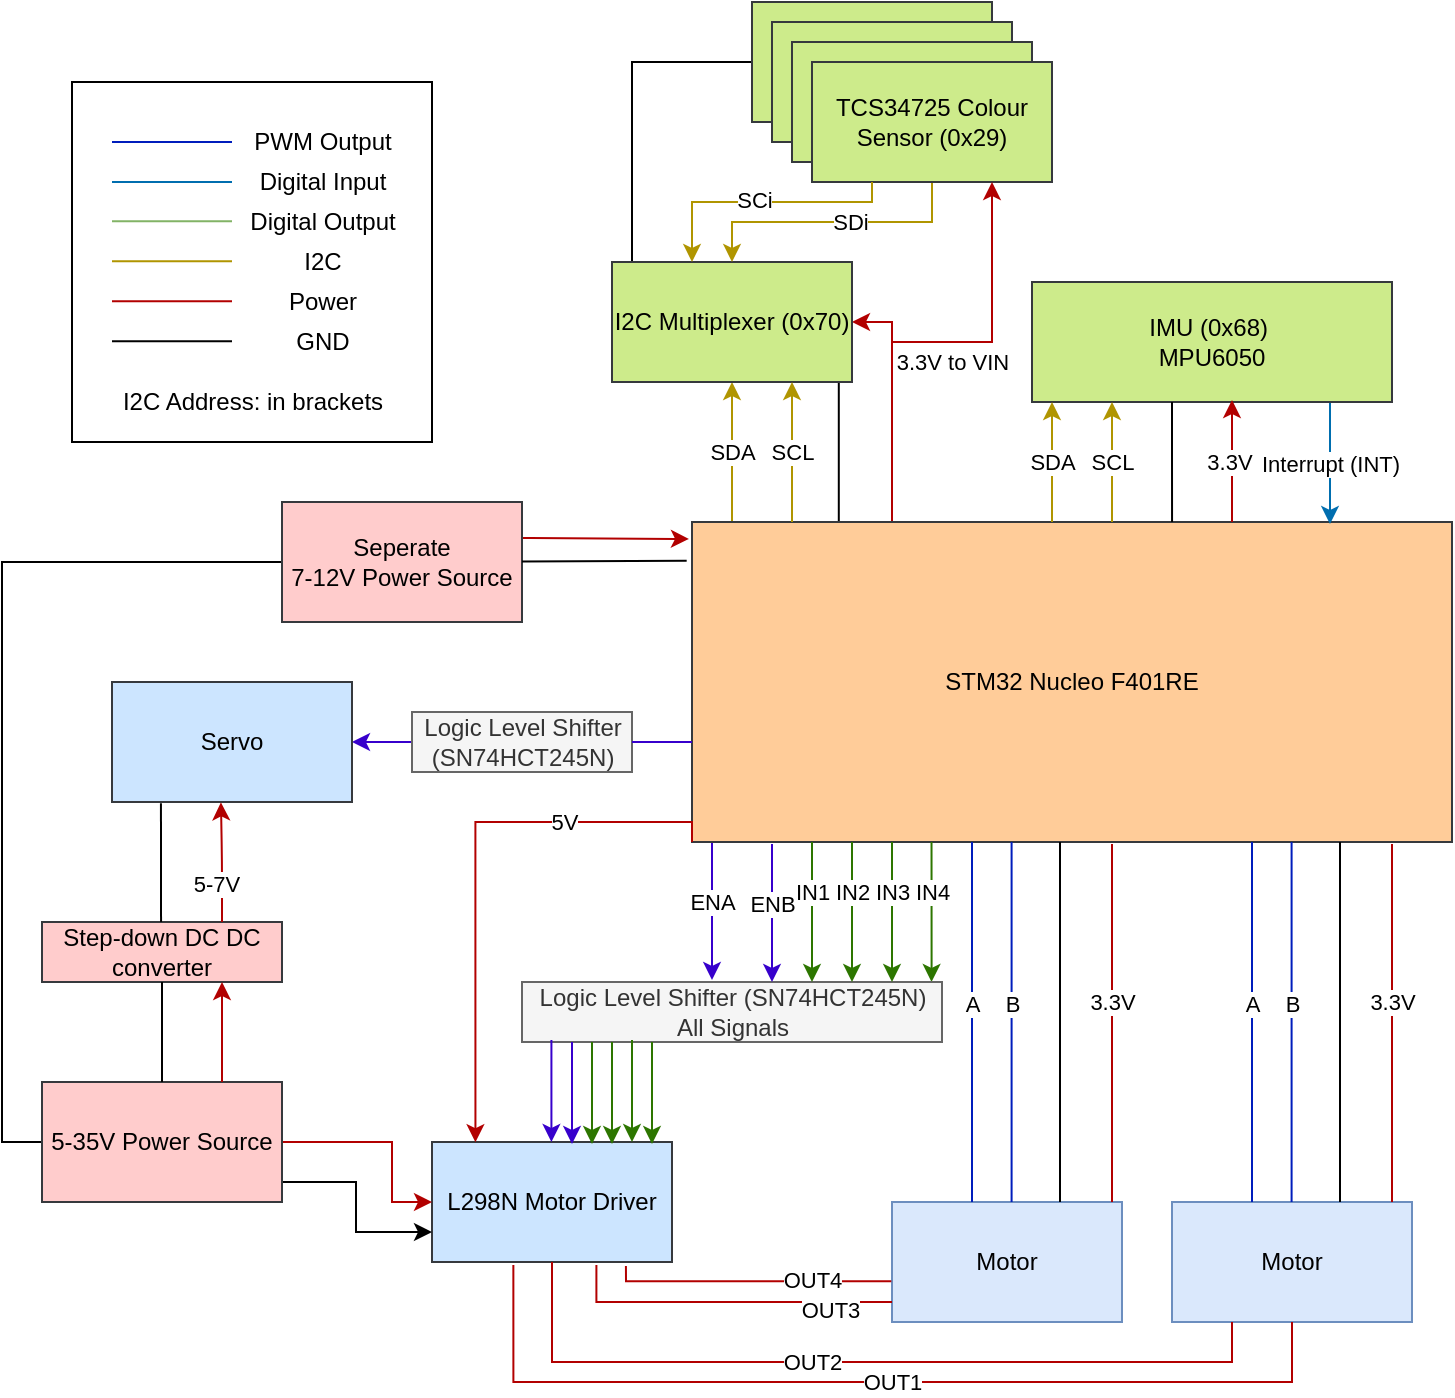 <mxfile version="14.9.6" type="device"><diagram id="vrNpxhOBOukaihI8gBGh" name="Page-1"><mxGraphModel dx="1185" dy="693" grid="1" gridSize="10" guides="1" tooltips="1" connect="1" arrows="1" fold="1" page="1" pageScale="1" pageWidth="850" pageHeight="1100" math="0" shadow="0"><root><mxCell id="0"/><mxCell id="1" parent="0"/><mxCell id="IzD37fbPKxzPLaneYZUR-54" value="" style="rounded=0;whiteSpace=wrap;html=1;" parent="1" vertex="1"><mxGeometry x="130" y="240" width="180" height="180" as="geometry"/></mxCell><mxCell id="g9xkTk40jJ5ha4Rl7LRV-19" value="ENA" style="edgeStyle=orthogonalEdgeStyle;rounded=0;orthogonalLoop=1;jettySize=auto;html=1;fillColor=#6a00ff;strokeColor=#3700CC;" parent="1" source="OatvqvWwIHZUIBoUpNTg-1" edge="1"><mxGeometry x="-0.13" relative="1" as="geometry"><Array as="points"><mxPoint x="450" y="689"/></Array><mxPoint x="450" y="689" as="targetPoint"/><mxPoint as="offset"/></mxGeometry></mxCell><mxCell id="g9xkTk40jJ5ha4Rl7LRV-50" value="" style="edgeStyle=orthogonalEdgeStyle;rounded=0;orthogonalLoop=1;jettySize=auto;html=1;entryX=1;entryY=0.5;entryDx=0;entryDy=0;fillColor=#6a00ff;strokeColor=#3700CC;startArrow=none;" parent="1" source="g9xkTk40jJ5ha4Rl7LRV-61" target="OatvqvWwIHZUIBoUpNTg-11" edge="1"><mxGeometry relative="1" as="geometry"/></mxCell><mxCell id="g9xkTk40jJ5ha4Rl7LRV-62" value="3.3V to VIN" style="edgeStyle=orthogonalEdgeStyle;rounded=0;orthogonalLoop=1;jettySize=auto;html=1;entryX=1;entryY=0.5;entryDx=0;entryDy=0;fillColor=#e51400;strokeColor=#B20000;" parent="1" source="OatvqvWwIHZUIBoUpNTg-1" target="OatvqvWwIHZUIBoUpNTg-2" edge="1"><mxGeometry x="0.333" y="-30" relative="1" as="geometry"><Array as="points"><mxPoint x="540" y="360"/></Array><mxPoint as="offset"/></mxGeometry></mxCell><mxCell id="g9xkTk40jJ5ha4Rl7LRV-69" value="SDA" style="edgeStyle=orthogonalEdgeStyle;rounded=0;orthogonalLoop=1;jettySize=auto;html=1;fillColor=#e3c800;strokeColor=#B09500;" parent="1" source="OatvqvWwIHZUIBoUpNTg-1" target="OatvqvWwIHZUIBoUpNTg-2" edge="1"><mxGeometry relative="1" as="geometry"><Array as="points"><mxPoint x="460" y="430"/><mxPoint x="460" y="430"/></Array></mxGeometry></mxCell><mxCell id="g9xkTk40jJ5ha4Rl7LRV-71" value="" style="edgeStyle=orthogonalEdgeStyle;rounded=0;orthogonalLoop=1;jettySize=auto;html=1;entryX=0.945;entryY=1.005;entryDx=0;entryDy=0;entryPerimeter=0;endArrow=none;endFill=0;" parent="1" source="OatvqvWwIHZUIBoUpNTg-1" target="OatvqvWwIHZUIBoUpNTg-2" edge="1"><mxGeometry relative="1" as="geometry"><Array as="points"><mxPoint x="513" y="425"/></Array></mxGeometry></mxCell><mxCell id="OatvqvWwIHZUIBoUpNTg-1" value="STM32 Nucleo F401RE" style="rounded=0;whiteSpace=wrap;html=1;fillColor=#ffcc99;strokeColor=#36393d;" parent="1" vertex="1"><mxGeometry x="440" y="460" width="380" height="160" as="geometry"/></mxCell><mxCell id="g9xkTk40jJ5ha4Rl7LRV-73" style="edgeStyle=orthogonalEdgeStyle;rounded=0;orthogonalLoop=1;jettySize=auto;html=1;entryX=0;entryY=0.5;entryDx=0;entryDy=0;endArrow=none;endFill=0;" parent="1" source="OatvqvWwIHZUIBoUpNTg-2" target="OatvqvWwIHZUIBoUpNTg-3" edge="1"><mxGeometry relative="1" as="geometry"><Array as="points"><mxPoint x="410" y="230"/></Array></mxGeometry></mxCell><mxCell id="OatvqvWwIHZUIBoUpNTg-2" value="I2C Multiplexer (0x70)" style="rounded=0;whiteSpace=wrap;html=1;fillColor=#cdeb8b;strokeColor=#36393d;" parent="1" vertex="1"><mxGeometry x="400" y="330" width="120" height="60" as="geometry"/></mxCell><mxCell id="OatvqvWwIHZUIBoUpNTg-3" value="TCS34725 Colour Sensor" style="rounded=0;whiteSpace=wrap;html=1;fillColor=#cdeb8b;strokeColor=#36393d;" parent="1" vertex="1"><mxGeometry x="470" y="200" width="120" height="60" as="geometry"/></mxCell><mxCell id="OatvqvWwIHZUIBoUpNTg-4" value="TCS34725 Colour Sensor" style="rounded=0;whiteSpace=wrap;html=1;fillColor=#cdeb8b;strokeColor=#36393d;" parent="1" vertex="1"><mxGeometry x="480" y="210" width="120" height="60" as="geometry"/></mxCell><mxCell id="OatvqvWwIHZUIBoUpNTg-5" value="TCS34725 Colour Sensor" style="rounded=0;whiteSpace=wrap;html=1;fillColor=#cdeb8b;strokeColor=#36393d;" parent="1" vertex="1"><mxGeometry x="490" y="220" width="120" height="60" as="geometry"/></mxCell><mxCell id="g9xkTk40jJ5ha4Rl7LRV-64" style="edgeStyle=orthogonalEdgeStyle;rounded=0;orthogonalLoop=1;jettySize=auto;html=1;entryX=0.5;entryY=0;entryDx=0;entryDy=0;fillColor=#e3c800;strokeColor=#B09500;" parent="1" source="OatvqvWwIHZUIBoUpNTg-6" target="OatvqvWwIHZUIBoUpNTg-2" edge="1"><mxGeometry relative="1" as="geometry"/></mxCell><mxCell id="g9xkTk40jJ5ha4Rl7LRV-68" value="SDi" style="edgeLabel;html=1;align=center;verticalAlign=middle;resizable=0;points=[];" parent="g9xkTk40jJ5ha4Rl7LRV-64" vertex="1" connectable="0"><mxGeometry x="-0.131" relative="1" as="geometry"><mxPoint as="offset"/></mxGeometry></mxCell><mxCell id="OatvqvWwIHZUIBoUpNTg-6" value="TCS34725 Colour Sensor (0x29)" style="rounded=0;whiteSpace=wrap;html=1;fillColor=#cdeb8b;strokeColor=#36393d;" parent="1" vertex="1"><mxGeometry x="500" y="230" width="120" height="60" as="geometry"/></mxCell><mxCell id="OatvqvWwIHZUIBoUpNTg-7" value="L298N Motor Driver" style="rounded=0;whiteSpace=wrap;html=1;fillColor=#cce5ff;strokeColor=#36393d;" parent="1" vertex="1"><mxGeometry x="310" y="770" width="120" height="60" as="geometry"/></mxCell><mxCell id="OatvqvWwIHZUIBoUpNTg-8" value="Motor" style="rounded=0;whiteSpace=wrap;html=1;fillColor=#dae8fc;strokeColor=#6c8ebf;" parent="1" vertex="1"><mxGeometry x="680" y="800" width="120" height="60" as="geometry"/></mxCell><mxCell id="OatvqvWwIHZUIBoUpNTg-9" value="Motor" style="rounded=0;whiteSpace=wrap;html=1;fillColor=#dae8fc;strokeColor=#6c8ebf;" parent="1" vertex="1"><mxGeometry x="540" y="800" width="115" height="60" as="geometry"/></mxCell><mxCell id="g9xkTk40jJ5ha4Rl7LRV-83" value="Interrupt (INT)" style="edgeStyle=orthogonalEdgeStyle;rounded=0;orthogonalLoop=1;jettySize=auto;html=1;fillColor=#1ba1e2;strokeColor=#006EAF;" parent="1" source="OatvqvWwIHZUIBoUpNTg-10" edge="1"><mxGeometry relative="1" as="geometry"><Array as="points"><mxPoint x="759" y="410"/><mxPoint x="759" y="410"/></Array><mxPoint x="759" y="461" as="targetPoint"/></mxGeometry></mxCell><mxCell id="OatvqvWwIHZUIBoUpNTg-10" value="IMU (0x68)&amp;nbsp;&lt;br&gt;MPU6050" style="rounded=0;whiteSpace=wrap;html=1;fillColor=#cdeb8b;strokeColor=#36393d;" parent="1" vertex="1"><mxGeometry x="610" y="340" width="180" height="60" as="geometry"/></mxCell><mxCell id="OatvqvWwIHZUIBoUpNTg-11" value="Servo" style="rounded=0;whiteSpace=wrap;html=1;fillColor=#cce5ff;strokeColor=#36393d;" parent="1" vertex="1"><mxGeometry x="150" y="540" width="120" height="60" as="geometry"/></mxCell><mxCell id="g9xkTk40jJ5ha4Rl7LRV-3" value="" style="endArrow=none;html=1;rounded=0;edgeStyle=orthogonalEdgeStyle;entryX=0.685;entryY=1.024;entryDx=0;entryDy=0;entryPerimeter=0;fillColor=#e51400;strokeColor=#B20000;" parent="1" target="OatvqvWwIHZUIBoUpNTg-7" edge="1"><mxGeometry width="50" height="50" relative="1" as="geometry"><mxPoint x="540" y="850" as="sourcePoint"/><mxPoint x="600" y="720" as="targetPoint"/><Array as="points"><mxPoint x="392" y="850"/></Array></mxGeometry></mxCell><mxCell id="g9xkTk40jJ5ha4Rl7LRV-40" value="OUT3" style="edgeLabel;html=1;align=center;verticalAlign=middle;resizable=0;points=[];" parent="g9xkTk40jJ5ha4Rl7LRV-3" vertex="1" connectable="0"><mxGeometry x="-0.175" y="-1" relative="1" as="geometry"><mxPoint x="37" y="5" as="offset"/></mxGeometry></mxCell><mxCell id="g9xkTk40jJ5ha4Rl7LRV-4" value="" style="endArrow=none;html=1;rounded=0;edgeStyle=orthogonalEdgeStyle;exitX=-0.003;exitY=0.66;exitDx=0;exitDy=0;entryX=0.808;entryY=1.033;entryDx=0;entryDy=0;entryPerimeter=0;exitPerimeter=0;fillColor=#e51400;strokeColor=#B20000;" parent="1" source="OatvqvWwIHZUIBoUpNTg-9" target="OatvqvWwIHZUIBoUpNTg-7" edge="1"><mxGeometry width="50" height="50" relative="1" as="geometry"><mxPoint x="560" y="800" as="sourcePoint"/><mxPoint x="530" y="710" as="targetPoint"/><Array as="points"><mxPoint x="540" y="840"/><mxPoint x="407" y="840"/></Array></mxGeometry></mxCell><mxCell id="g9xkTk40jJ5ha4Rl7LRV-39" value="OUT4" style="edgeLabel;html=1;align=center;verticalAlign=middle;resizable=0;points=[];" parent="g9xkTk40jJ5ha4Rl7LRV-4" vertex="1" connectable="0"><mxGeometry x="-0.327" y="-1" relative="1" as="geometry"><mxPoint x="7" as="offset"/></mxGeometry></mxCell><mxCell id="g9xkTk40jJ5ha4Rl7LRV-8" value="" style="endArrow=none;html=1;rounded=0;edgeStyle=orthogonalEdgeStyle;exitX=0.5;exitY=0;exitDx=0;exitDy=0;entryX=0.5;entryY=1;entryDx=0;entryDy=0;fillColor=#0050ef;strokeColor=#001DBC;" parent="1" edge="1"><mxGeometry width="50" height="50" relative="1" as="geometry"><mxPoint x="739.8" y="800" as="sourcePoint"/><mxPoint x="739.8" y="620" as="targetPoint"/></mxGeometry></mxCell><mxCell id="g9xkTk40jJ5ha4Rl7LRV-25" value="B" style="edgeLabel;html=1;align=center;verticalAlign=middle;resizable=0;points=[];" parent="g9xkTk40jJ5ha4Rl7LRV-8" vertex="1" connectable="0"><mxGeometry x="0.328" y="2" relative="1" as="geometry"><mxPoint x="2" y="20" as="offset"/></mxGeometry></mxCell><mxCell id="g9xkTk40jJ5ha4Rl7LRV-9" value="" style="endArrow=none;html=1;rounded=0;edgeStyle=orthogonalEdgeStyle;" parent="1" source="OatvqvWwIHZUIBoUpNTg-8" edge="1"><mxGeometry width="50" height="50" relative="1" as="geometry"><mxPoint x="759.38" y="800" as="sourcePoint"/><mxPoint x="764" y="620" as="targetPoint"/><Array as="points"><mxPoint x="764" y="800"/></Array></mxGeometry></mxCell><mxCell id="g9xkTk40jJ5ha4Rl7LRV-10" value="3.3V" style="endArrow=none;html=1;rounded=0;edgeStyle=orthogonalEdgeStyle;fillColor=#e51400;strokeColor=#B20000;" parent="1" edge="1"><mxGeometry x="0.117" width="50" height="50" relative="1" as="geometry"><mxPoint x="790" y="800" as="sourcePoint"/><mxPoint x="790" y="621" as="targetPoint"/><Array as="points"><mxPoint x="790" y="621"/></Array><mxPoint as="offset"/></mxGeometry></mxCell><mxCell id="g9xkTk40jJ5ha4Rl7LRV-11" value="" style="endArrow=none;html=1;rounded=0;edgeStyle=orthogonalEdgeStyle;exitX=0.5;exitY=1;exitDx=0;exitDy=0;entryX=0.339;entryY=1.025;entryDx=0;entryDy=0;entryPerimeter=0;fillColor=#e51400;strokeColor=#B20000;" parent="1" source="OatvqvWwIHZUIBoUpNTg-8" target="OatvqvWwIHZUIBoUpNTg-7" edge="1"><mxGeometry width="50" height="50" relative="1" as="geometry"><mxPoint x="460" y="840" as="sourcePoint"/><mxPoint x="430" y="780" as="targetPoint"/><Array as="points"><mxPoint x="740" y="890"/><mxPoint x="351" y="890"/></Array></mxGeometry></mxCell><mxCell id="g9xkTk40jJ5ha4Rl7LRV-38" value="OUT1" style="edgeLabel;html=1;align=center;verticalAlign=middle;resizable=0;points=[];" parent="g9xkTk40jJ5ha4Rl7LRV-11" vertex="1" connectable="0"><mxGeometry x="0.603" y="1" relative="1" as="geometry"><mxPoint x="153" y="-1" as="offset"/></mxGeometry></mxCell><mxCell id="g9xkTk40jJ5ha4Rl7LRV-12" value="" style="endArrow=none;html=1;rounded=0;edgeStyle=orthogonalEdgeStyle;exitX=0.25;exitY=1;exitDx=0;exitDy=0;entryX=0.5;entryY=1;entryDx=0;entryDy=0;fillColor=#e51400;strokeColor=#B20000;" parent="1" source="OatvqvWwIHZUIBoUpNTg-8" target="OatvqvWwIHZUIBoUpNTg-7" edge="1"><mxGeometry width="50" height="50" relative="1" as="geometry"><mxPoint x="480" y="840" as="sourcePoint"/><mxPoint x="430" y="750" as="targetPoint"/><Array as="points"><mxPoint x="710" y="880"/><mxPoint x="370" y="880"/></Array></mxGeometry></mxCell><mxCell id="g9xkTk40jJ5ha4Rl7LRV-37" value="OUT2" style="edgeLabel;html=1;align=center;verticalAlign=middle;resizable=0;points=[];" parent="g9xkTk40jJ5ha4Rl7LRV-12" vertex="1" connectable="0"><mxGeometry x="0.532" relative="1" as="geometry"><mxPoint x="84" as="offset"/></mxGeometry></mxCell><mxCell id="g9xkTk40jJ5ha4Rl7LRV-14" style="edgeStyle=orthogonalEdgeStyle;rounded=0;orthogonalLoop=1;jettySize=auto;html=1;exitX=1;exitY=0.5;exitDx=0;exitDy=0;fillColor=#e51400;strokeColor=#B20000;" parent="1" source="g9xkTk40jJ5ha4Rl7LRV-13" target="OatvqvWwIHZUIBoUpNTg-7" edge="1"><mxGeometry relative="1" as="geometry"><Array as="points"><mxPoint x="290" y="770"/><mxPoint x="290" y="800"/></Array></mxGeometry></mxCell><mxCell id="g9xkTk40jJ5ha4Rl7LRV-16" style="edgeStyle=orthogonalEdgeStyle;rounded=0;orthogonalLoop=1;jettySize=auto;html=1;exitX=1;exitY=0.75;exitDx=0;exitDy=0;entryX=0;entryY=0.75;entryDx=0;entryDy=0;" parent="1" source="g9xkTk40jJ5ha4Rl7LRV-13" target="OatvqvWwIHZUIBoUpNTg-7" edge="1"><mxGeometry relative="1" as="geometry"><Array as="points"><mxPoint x="235" y="790"/><mxPoint x="272" y="790"/><mxPoint x="272" y="815"/></Array></mxGeometry></mxCell><mxCell id="IzD37fbPKxzPLaneYZUR-52" style="edgeStyle=orthogonalEdgeStyle;rounded=0;orthogonalLoop=1;jettySize=auto;html=1;exitX=0;exitY=0.5;exitDx=0;exitDy=0;endArrow=none;endFill=0;entryX=0;entryY=0.5;entryDx=0;entryDy=0;" parent="1" source="g9xkTk40jJ5ha4Rl7LRV-13" target="g9xkTk40jJ5ha4Rl7LRV-51" edge="1"><mxGeometry relative="1" as="geometry"><mxPoint x="180" y="460" as="targetPoint"/><Array as="points"><mxPoint x="95" y="770"/><mxPoint x="95" y="480"/></Array></mxGeometry></mxCell><mxCell id="g9xkTk40jJ5ha4Rl7LRV-13" value="5-35V Power Source" style="rounded=0;whiteSpace=wrap;html=1;fillColor=#ffcccc;strokeColor=#36393d;" parent="1" vertex="1"><mxGeometry x="115" y="740" width="120" height="60" as="geometry"/></mxCell><mxCell id="g9xkTk40jJ5ha4Rl7LRV-35" style="edgeStyle=orthogonalEdgeStyle;rounded=0;orthogonalLoop=1;jettySize=auto;html=1;fillColor=#60a917;strokeColor=#2D7600;" parent="1" edge="1"><mxGeometry relative="1" as="geometry"><mxPoint x="559.76" y="620" as="sourcePoint"/><mxPoint x="559.76" y="690" as="targetPoint"/><Array as="points"><mxPoint x="559.76" y="680"/></Array></mxGeometry></mxCell><mxCell id="g9xkTk40jJ5ha4Rl7LRV-36" value="IN4" style="edgeLabel;html=1;align=center;verticalAlign=middle;resizable=0;points=[];" parent="g9xkTk40jJ5ha4Rl7LRV-35" vertex="1" connectable="0"><mxGeometry x="-0.467" relative="1" as="geometry"><mxPoint y="6" as="offset"/></mxGeometry></mxCell><mxCell id="g9xkTk40jJ5ha4Rl7LRV-45" style="edgeStyle=orthogonalEdgeStyle;rounded=0;orthogonalLoop=1;jettySize=auto;html=1;exitX=0;exitY=1;exitDx=0;exitDy=0;entryX=0.181;entryY=0.002;entryDx=0;entryDy=0;fillColor=#e51400;strokeColor=#B20000;entryPerimeter=0;" parent="1" source="OatvqvWwIHZUIBoUpNTg-1" target="OatvqvWwIHZUIBoUpNTg-7" edge="1"><mxGeometry relative="1" as="geometry"><mxPoint x="416.95" y="620.0" as="sourcePoint"/><mxPoint x="402.99" y="681.12" as="targetPoint"/><Array as="points"><mxPoint x="440" y="610"/><mxPoint x="332" y="610"/></Array></mxGeometry></mxCell><mxCell id="g9xkTk40jJ5ha4Rl7LRV-46" value="5V" style="edgeLabel;html=1;align=center;verticalAlign=middle;resizable=0;points=[];" parent="g9xkTk40jJ5ha4Rl7LRV-45" vertex="1" connectable="0"><mxGeometry x="-0.255" relative="1" as="geometry"><mxPoint x="29" as="offset"/></mxGeometry></mxCell><mxCell id="g9xkTk40jJ5ha4Rl7LRV-52" value="" style="edgeStyle=orthogonalEdgeStyle;rounded=0;orthogonalLoop=1;jettySize=auto;html=1;entryX=-0.004;entryY=0.053;entryDx=0;entryDy=0;fillColor=#e51400;strokeColor=#B20000;exitX=0.992;exitY=0.122;exitDx=0;exitDy=0;exitPerimeter=0;entryPerimeter=0;" parent="1" source="g9xkTk40jJ5ha4Rl7LRV-51" target="OatvqvWwIHZUIBoUpNTg-1" edge="1"><mxGeometry x="0.296" relative="1" as="geometry"><Array as="points"><mxPoint x="359" y="468"/><mxPoint x="438" y="468"/></Array><mxPoint as="offset"/></mxGeometry></mxCell><mxCell id="g9xkTk40jJ5ha4Rl7LRV-51" value="Seperate&lt;br&gt;7-12V Power Source" style="rounded=0;whiteSpace=wrap;html=1;fillColor=#ffcccc;strokeColor=#36393d;" parent="1" vertex="1"><mxGeometry x="235" y="450" width="120" height="60" as="geometry"/></mxCell><mxCell id="g9xkTk40jJ5ha4Rl7LRV-65" style="edgeStyle=orthogonalEdgeStyle;rounded=0;orthogonalLoop=1;jettySize=auto;html=1;exitX=0.25;exitY=1;exitDx=0;exitDy=0;fillColor=#e3c800;strokeColor=#B09500;" parent="1" source="OatvqvWwIHZUIBoUpNTg-6" edge="1"><mxGeometry relative="1" as="geometry"><mxPoint x="540" y="300" as="sourcePoint"/><mxPoint x="440" y="330" as="targetPoint"/><Array as="points"><mxPoint x="530" y="300"/><mxPoint x="440" y="300"/></Array></mxGeometry></mxCell><mxCell id="g9xkTk40jJ5ha4Rl7LRV-67" value="SCi" style="edgeLabel;html=1;align=center;verticalAlign=middle;resizable=0;points=[];" parent="g9xkTk40jJ5ha4Rl7LRV-65" vertex="1" connectable="0"><mxGeometry x="0.059" y="-1" relative="1" as="geometry"><mxPoint as="offset"/></mxGeometry></mxCell><mxCell id="g9xkTk40jJ5ha4Rl7LRV-70" value="SCL" style="edgeStyle=orthogonalEdgeStyle;rounded=0;orthogonalLoop=1;jettySize=auto;html=1;fillColor=#e3c800;strokeColor=#B09500;" parent="1" edge="1"><mxGeometry relative="1" as="geometry"><mxPoint x="490" y="460" as="sourcePoint"/><mxPoint x="490" y="390" as="targetPoint"/><Array as="points"><mxPoint x="490" y="430"/><mxPoint x="490" y="430"/></Array></mxGeometry></mxCell><mxCell id="g9xkTk40jJ5ha4Rl7LRV-72" value="" style="edgeStyle=orthogonalEdgeStyle;rounded=0;orthogonalLoop=1;jettySize=auto;html=1;entryX=0.75;entryY=1;entryDx=0;entryDy=0;fillColor=#e51400;strokeColor=#B20000;" parent="1" target="OatvqvWwIHZUIBoUpNTg-6" edge="1"><mxGeometry x="-0.077" y="20" relative="1" as="geometry"><mxPoint x="540" y="370" as="sourcePoint"/><mxPoint x="550" y="280" as="targetPoint"/><Array as="points"><mxPoint x="590" y="370"/></Array><mxPoint as="offset"/></mxGeometry></mxCell><mxCell id="g9xkTk40jJ5ha4Rl7LRV-79" value="SDA" style="edgeStyle=orthogonalEdgeStyle;rounded=0;orthogonalLoop=1;jettySize=auto;html=1;fillColor=#e3c800;strokeColor=#B09500;" parent="1" edge="1"><mxGeometry relative="1" as="geometry"><mxPoint x="620" y="460" as="sourcePoint"/><mxPoint x="620" y="400" as="targetPoint"/><Array as="points"><mxPoint x="620" y="430"/><mxPoint x="620" y="430"/></Array></mxGeometry></mxCell><mxCell id="g9xkTk40jJ5ha4Rl7LRV-80" value="SCL" style="edgeStyle=orthogonalEdgeStyle;rounded=0;orthogonalLoop=1;jettySize=auto;html=1;fillColor=#e3c800;strokeColor=#B09500;" parent="1" edge="1"><mxGeometry relative="1" as="geometry"><mxPoint x="650" y="460" as="sourcePoint"/><mxPoint x="650" y="400" as="targetPoint"/><Array as="points"><mxPoint x="650" y="430"/><mxPoint x="650" y="430"/></Array></mxGeometry></mxCell><mxCell id="g9xkTk40jJ5ha4Rl7LRV-81" value="" style="edgeStyle=orthogonalEdgeStyle;rounded=0;orthogonalLoop=1;jettySize=auto;html=1;endArrow=none;endFill=0;" parent="1" edge="1"><mxGeometry relative="1" as="geometry"><mxPoint x="680.029" y="460" as="sourcePoint"/><mxPoint x="680" y="400" as="targetPoint"/><Array as="points"><mxPoint x="679.6" y="425"/></Array></mxGeometry></mxCell><mxCell id="g9xkTk40jJ5ha4Rl7LRV-82" value="3.3V&amp;nbsp;" style="edgeStyle=orthogonalEdgeStyle;rounded=0;orthogonalLoop=1;jettySize=auto;html=1;fillColor=#e51400;strokeColor=#B20000;" parent="1" edge="1"><mxGeometry x="-0.016" relative="1" as="geometry"><mxPoint x="710" y="460" as="sourcePoint"/><mxPoint x="710" y="399" as="targetPoint"/><Array as="points"><mxPoint x="710" y="399"/></Array><mxPoint as="offset"/></mxGeometry></mxCell><mxCell id="tzP9EwMo513xm4mOMln4-2" value="Logic Level Shifter (SN74HCT245N)&lt;br&gt;All Signals" style="text;html=1;align=center;verticalAlign=middle;resizable=0;points=[];autosize=1;fillColor=#f5f5f5;strokeColor=#666666;fontColor=#333333;" parent="1" vertex="1"><mxGeometry x="355" y="690" width="210" height="30" as="geometry"/></mxCell><mxCell id="tzP9EwMo513xm4mOMln4-7" value="Step-down DC DC converter" style="rounded=0;whiteSpace=wrap;html=1;fillColor=#ffcccc;strokeColor=#36393d;" parent="1" vertex="1"><mxGeometry x="115" y="660" width="120" height="30" as="geometry"/></mxCell><mxCell id="IzD37fbPKxzPLaneYZUR-1" value="" style="endArrow=none;html=1;rounded=0;edgeStyle=orthogonalEdgeStyle;exitX=0.5;exitY=0;exitDx=0;exitDy=0;entryX=0.5;entryY=1;entryDx=0;entryDy=0;fillColor=#0050ef;strokeColor=#001DBC;" parent="1" edge="1"><mxGeometry width="50" height="50" relative="1" as="geometry"><mxPoint x="720" y="800" as="sourcePoint"/><mxPoint x="720" y="620" as="targetPoint"/></mxGeometry></mxCell><mxCell id="IzD37fbPKxzPLaneYZUR-2" value="A" style="edgeLabel;html=1;align=center;verticalAlign=middle;resizable=0;points=[];" parent="IzD37fbPKxzPLaneYZUR-1" vertex="1" connectable="0"><mxGeometry x="0.328" y="2" relative="1" as="geometry"><mxPoint x="2" y="20" as="offset"/></mxGeometry></mxCell><mxCell id="IzD37fbPKxzPLaneYZUR-3" value="" style="endArrow=none;html=1;rounded=0;edgeStyle=orthogonalEdgeStyle;exitX=0.5;exitY=0;exitDx=0;exitDy=0;entryX=0.5;entryY=1;entryDx=0;entryDy=0;fillColor=#0050ef;strokeColor=#001DBC;" parent="1" edge="1"><mxGeometry width="50" height="50" relative="1" as="geometry"><mxPoint x="599.8" y="800" as="sourcePoint"/><mxPoint x="599.8" y="620" as="targetPoint"/></mxGeometry></mxCell><mxCell id="IzD37fbPKxzPLaneYZUR-4" value="B" style="edgeLabel;html=1;align=center;verticalAlign=middle;resizable=0;points=[];" parent="IzD37fbPKxzPLaneYZUR-3" vertex="1" connectable="0"><mxGeometry x="0.328" y="2" relative="1" as="geometry"><mxPoint x="2" y="20" as="offset"/></mxGeometry></mxCell><mxCell id="IzD37fbPKxzPLaneYZUR-5" value="" style="endArrow=none;html=1;rounded=0;edgeStyle=orthogonalEdgeStyle;" parent="1" edge="1"><mxGeometry width="50" height="50" relative="1" as="geometry"><mxPoint x="624" y="800" as="sourcePoint"/><mxPoint x="624" y="620" as="targetPoint"/><Array as="points"><mxPoint x="624" y="800"/></Array></mxGeometry></mxCell><mxCell id="IzD37fbPKxzPLaneYZUR-7" value="3.3V" style="endArrow=none;html=1;rounded=0;edgeStyle=orthogonalEdgeStyle;fillColor=#e51400;strokeColor=#B20000;" parent="1" edge="1"><mxGeometry x="0.117" width="50" height="50" relative="1" as="geometry"><mxPoint x="650" y="800" as="sourcePoint"/><mxPoint x="650" y="621" as="targetPoint"/><Array as="points"><mxPoint x="650" y="700"/><mxPoint x="650" y="700"/></Array><mxPoint as="offset"/></mxGeometry></mxCell><mxCell id="IzD37fbPKxzPLaneYZUR-8" value="" style="endArrow=none;html=1;rounded=0;edgeStyle=orthogonalEdgeStyle;exitX=0.5;exitY=0;exitDx=0;exitDy=0;entryX=0.5;entryY=1;entryDx=0;entryDy=0;fillColor=#0050ef;strokeColor=#001DBC;" parent="1" edge="1"><mxGeometry width="50" height="50" relative="1" as="geometry"><mxPoint x="580" y="800" as="sourcePoint"/><mxPoint x="580" y="620" as="targetPoint"/></mxGeometry></mxCell><mxCell id="IzD37fbPKxzPLaneYZUR-9" value="A" style="edgeLabel;html=1;align=center;verticalAlign=middle;resizable=0;points=[];" parent="IzD37fbPKxzPLaneYZUR-8" vertex="1" connectable="0"><mxGeometry x="0.328" y="2" relative="1" as="geometry"><mxPoint x="2" y="20" as="offset"/></mxGeometry></mxCell><mxCell id="IzD37fbPKxzPLaneYZUR-11" value="ENB" style="edgeStyle=orthogonalEdgeStyle;rounded=0;orthogonalLoop=1;jettySize=auto;html=1;fillColor=#6a00ff;strokeColor=#3700CC;" parent="1" edge="1"><mxGeometry x="-0.13" relative="1" as="geometry"><Array as="points"><mxPoint x="480" y="690"/></Array><mxPoint x="480" y="621" as="sourcePoint"/><mxPoint x="480" y="690" as="targetPoint"/><mxPoint as="offset"/></mxGeometry></mxCell><mxCell id="IzD37fbPKxzPLaneYZUR-12" style="edgeStyle=orthogonalEdgeStyle;rounded=0;orthogonalLoop=1;jettySize=auto;html=1;fillColor=#60a917;strokeColor=#2D7600;" parent="1" edge="1"><mxGeometry relative="1" as="geometry"><mxPoint x="540" y="620" as="sourcePoint"/><mxPoint x="540" y="690" as="targetPoint"/><Array as="points"><mxPoint x="540" y="680"/></Array></mxGeometry></mxCell><mxCell id="IzD37fbPKxzPLaneYZUR-13" value="IN3" style="edgeLabel;html=1;align=center;verticalAlign=middle;resizable=0;points=[];" parent="IzD37fbPKxzPLaneYZUR-12" vertex="1" connectable="0"><mxGeometry x="-0.467" relative="1" as="geometry"><mxPoint y="6" as="offset"/></mxGeometry></mxCell><mxCell id="IzD37fbPKxzPLaneYZUR-14" style="edgeStyle=orthogonalEdgeStyle;rounded=0;orthogonalLoop=1;jettySize=auto;html=1;fillColor=#60a917;strokeColor=#2D7600;" parent="1" edge="1"><mxGeometry relative="1" as="geometry"><mxPoint x="520" y="620" as="sourcePoint"/><mxPoint x="520" y="690" as="targetPoint"/><Array as="points"><mxPoint x="520" y="680"/></Array></mxGeometry></mxCell><mxCell id="IzD37fbPKxzPLaneYZUR-15" value="IN2" style="edgeLabel;html=1;align=center;verticalAlign=middle;resizable=0;points=[];" parent="IzD37fbPKxzPLaneYZUR-14" vertex="1" connectable="0"><mxGeometry x="-0.467" relative="1" as="geometry"><mxPoint y="6" as="offset"/></mxGeometry></mxCell><mxCell id="IzD37fbPKxzPLaneYZUR-16" style="edgeStyle=orthogonalEdgeStyle;rounded=0;orthogonalLoop=1;jettySize=auto;html=1;fillColor=#60a917;strokeColor=#2D7600;" parent="1" edge="1"><mxGeometry relative="1" as="geometry"><mxPoint x="500" y="620" as="sourcePoint"/><mxPoint x="500" y="690" as="targetPoint"/><Array as="points"><mxPoint x="500" y="680"/></Array></mxGeometry></mxCell><mxCell id="IzD37fbPKxzPLaneYZUR-17" value="IN1" style="edgeLabel;html=1;align=center;verticalAlign=middle;resizable=0;points=[];" parent="IzD37fbPKxzPLaneYZUR-16" vertex="1" connectable="0"><mxGeometry x="-0.467" relative="1" as="geometry"><mxPoint y="6" as="offset"/></mxGeometry></mxCell><mxCell id="IzD37fbPKxzPLaneYZUR-19" value="" style="endArrow=classic;html=1;entryX=0.5;entryY=0;entryDx=0;entryDy=0;fillColor=#6a00ff;strokeColor=#3700CC;" parent="1" edge="1"><mxGeometry relative="1" as="geometry"><mxPoint x="369.71" y="719" as="sourcePoint"/><mxPoint x="369.71" y="770" as="targetPoint"/></mxGeometry></mxCell><mxCell id="IzD37fbPKxzPLaneYZUR-21" value="" style="endArrow=classic;html=1;entryX=0.5;entryY=0;entryDx=0;entryDy=0;fillColor=#60a917;strokeColor=#2D7600;" parent="1" edge="1"><mxGeometry relative="1" as="geometry"><mxPoint x="390.0" y="720" as="sourcePoint"/><mxPoint x="390.0" y="771" as="targetPoint"/></mxGeometry></mxCell><mxCell id="IzD37fbPKxzPLaneYZUR-22" value="" style="endArrow=classic;html=1;entryX=0.5;entryY=0;entryDx=0;entryDy=0;fillColor=#60a917;strokeColor=#2D7600;" parent="1" edge="1"><mxGeometry relative="1" as="geometry"><mxPoint x="400.0" y="720" as="sourcePoint"/><mxPoint x="400.0" y="771" as="targetPoint"/></mxGeometry></mxCell><mxCell id="IzD37fbPKxzPLaneYZUR-23" value="" style="endArrow=classic;html=1;entryX=0.5;entryY=0;entryDx=0;entryDy=0;fillColor=#60a917;strokeColor=#2D7600;" parent="1" edge="1"><mxGeometry relative="1" as="geometry"><mxPoint x="410.0" y="719" as="sourcePoint"/><mxPoint x="410.0" y="770" as="targetPoint"/></mxGeometry></mxCell><mxCell id="IzD37fbPKxzPLaneYZUR-24" value="" style="endArrow=classic;html=1;entryX=0.5;entryY=0;entryDx=0;entryDy=0;fillColor=#60a917;strokeColor=#2D7600;" parent="1" edge="1"><mxGeometry relative="1" as="geometry"><mxPoint x="420.0" y="720" as="sourcePoint"/><mxPoint x="420.0" y="771" as="targetPoint"/></mxGeometry></mxCell><mxCell id="IzD37fbPKxzPLaneYZUR-25" value="" style="endArrow=classic;html=1;entryX=0.5;entryY=0;entryDx=0;entryDy=0;fillColor=#6a00ff;strokeColor=#3700CC;" parent="1" edge="1"><mxGeometry relative="1" as="geometry"><mxPoint x="380.0" y="720" as="sourcePoint"/><mxPoint x="380.0" y="771" as="targetPoint"/></mxGeometry></mxCell><mxCell id="IzD37fbPKxzPLaneYZUR-26" value="" style="endArrow=none;html=1;fillColor=#1ba1e2;strokeColor=#006EAF;" parent="1" edge="1"><mxGeometry width="50" height="50" relative="1" as="geometry"><mxPoint x="150" y="290" as="sourcePoint"/><mxPoint x="210" y="290" as="targetPoint"/></mxGeometry></mxCell><mxCell id="IzD37fbPKxzPLaneYZUR-27" value="Digital Input" style="text;html=1;align=center;verticalAlign=middle;resizable=0;points=[];autosize=1;strokeColor=none;" parent="1" vertex="1"><mxGeometry x="215" y="280" width="80" height="20" as="geometry"/></mxCell><mxCell id="IzD37fbPKxzPLaneYZUR-28" value="Digital Output" style="text;html=1;align=center;verticalAlign=middle;resizable=0;points=[];autosize=1;strokeColor=none;" parent="1" vertex="1"><mxGeometry x="210" y="300" width="90" height="20" as="geometry"/></mxCell><mxCell id="IzD37fbPKxzPLaneYZUR-30" value="I2C" style="text;html=1;align=center;verticalAlign=middle;resizable=0;points=[];autosize=1;strokeColor=none;" parent="1" vertex="1"><mxGeometry x="240" y="320" width="30" height="20" as="geometry"/></mxCell><mxCell id="IzD37fbPKxzPLaneYZUR-31" value="Power" style="text;html=1;align=center;verticalAlign=middle;resizable=0;points=[];autosize=1;strokeColor=none;" parent="1" vertex="1"><mxGeometry x="230" y="340" width="50" height="20" as="geometry"/></mxCell><mxCell id="IzD37fbPKxzPLaneYZUR-32" value="GND" style="text;html=1;align=center;verticalAlign=middle;resizable=0;points=[];autosize=1;strokeColor=none;" parent="1" vertex="1"><mxGeometry x="235" y="360" width="40" height="20" as="geometry"/></mxCell><mxCell id="IzD37fbPKxzPLaneYZUR-33" value="" style="endArrow=none;html=1;fillColor=#d5e8d4;strokeColor=#82b366;" parent="1" edge="1"><mxGeometry width="50" height="50" relative="1" as="geometry"><mxPoint x="150" y="309.66" as="sourcePoint"/><mxPoint x="210" y="309.66" as="targetPoint"/></mxGeometry></mxCell><mxCell id="IzD37fbPKxzPLaneYZUR-34" value="" style="endArrow=none;html=1;fillColor=#e3c800;strokeColor=#B09500;" parent="1" edge="1"><mxGeometry width="50" height="50" relative="1" as="geometry"><mxPoint x="150" y="329.66" as="sourcePoint"/><mxPoint x="210" y="329.66" as="targetPoint"/></mxGeometry></mxCell><mxCell id="IzD37fbPKxzPLaneYZUR-35" value="" style="endArrow=none;html=1;fillColor=#e51400;strokeColor=#B20000;" parent="1" edge="1"><mxGeometry width="50" height="50" relative="1" as="geometry"><mxPoint x="150" y="349.66" as="sourcePoint"/><mxPoint x="210" y="349.66" as="targetPoint"/></mxGeometry></mxCell><mxCell id="IzD37fbPKxzPLaneYZUR-36" value="" style="endArrow=none;html=1;" parent="1" edge="1"><mxGeometry width="50" height="50" relative="1" as="geometry"><mxPoint x="150" y="369.66" as="sourcePoint"/><mxPoint x="210" y="369.66" as="targetPoint"/></mxGeometry></mxCell><mxCell id="IzD37fbPKxzPLaneYZUR-37" value="PWM Output" style="text;html=1;align=center;verticalAlign=middle;resizable=0;points=[];autosize=1;strokeColor=none;" parent="1" vertex="1"><mxGeometry x="215" y="260" width="80" height="20" as="geometry"/></mxCell><mxCell id="IzD37fbPKxzPLaneYZUR-38" value="" style="endArrow=none;html=1;fillColor=#0050ef;strokeColor=#001DBC;" parent="1" edge="1"><mxGeometry width="50" height="50" relative="1" as="geometry"><mxPoint x="150" y="270" as="sourcePoint"/><mxPoint x="210" y="270" as="targetPoint"/></mxGeometry></mxCell><mxCell id="IzD37fbPKxzPLaneYZUR-41" value="I2C Address: in brackets" style="text;html=1;align=center;verticalAlign=middle;resizable=0;points=[];autosize=1;strokeColor=none;" parent="1" vertex="1"><mxGeometry x="145" y="390" width="150" height="20" as="geometry"/></mxCell><mxCell id="g9xkTk40jJ5ha4Rl7LRV-61" value="Logic Level Shifter &lt;br&gt;(SN74HCT245N)" style="text;html=1;align=center;verticalAlign=middle;resizable=0;points=[];autosize=1;fillColor=#f5f5f5;strokeColor=#666666;fontColor=#333333;" parent="1" vertex="1"><mxGeometry x="300" y="555" width="110" height="30" as="geometry"/></mxCell><mxCell id="IzD37fbPKxzPLaneYZUR-42" value="" style="edgeStyle=orthogonalEdgeStyle;rounded=0;orthogonalLoop=1;jettySize=auto;html=1;entryX=1;entryY=0.5;entryDx=0;entryDy=0;fillColor=#6a00ff;strokeColor=#3700CC;endArrow=none;" parent="1" source="OatvqvWwIHZUIBoUpNTg-1" target="g9xkTk40jJ5ha4Rl7LRV-61" edge="1"><mxGeometry relative="1" as="geometry"><mxPoint x="440" y="540" as="sourcePoint"/><mxPoint x="270" y="540" as="targetPoint"/><Array as="points"><mxPoint x="430" y="570"/><mxPoint x="430" y="570"/></Array></mxGeometry></mxCell><mxCell id="IzD37fbPKxzPLaneYZUR-43" value="" style="endArrow=classic;html=1;exitX=0.75;exitY=0;exitDx=0;exitDy=0;entryX=0.75;entryY=1;entryDx=0;entryDy=0;fillColor=#e51400;strokeColor=#B20000;" parent="1" source="g9xkTk40jJ5ha4Rl7LRV-13" target="tzP9EwMo513xm4mOMln4-7" edge="1"><mxGeometry width="50" height="50" relative="1" as="geometry"><mxPoint x="210" y="670" as="sourcePoint"/><mxPoint x="260" y="620" as="targetPoint"/></mxGeometry></mxCell><mxCell id="IzD37fbPKxzPLaneYZUR-44" value="" style="endArrow=classic;html=1;exitX=0.75;exitY=0;exitDx=0;exitDy=0;entryX=0.454;entryY=1.003;entryDx=0;entryDy=0;entryPerimeter=0;fillColor=#e51400;strokeColor=#B20000;" parent="1" source="tzP9EwMo513xm4mOMln4-7" target="OatvqvWwIHZUIBoUpNTg-11" edge="1"><mxGeometry width="50" height="50" relative="1" as="geometry"><mxPoint x="194.76" y="650" as="sourcePoint"/><mxPoint x="210" y="600" as="targetPoint"/><Array as="points"><mxPoint x="205" y="630"/></Array></mxGeometry></mxCell><mxCell id="IzD37fbPKxzPLaneYZUR-45" value="5-7V" style="edgeLabel;html=1;align=center;verticalAlign=middle;resizable=0;points=[];" parent="IzD37fbPKxzPLaneYZUR-44" vertex="1" connectable="0"><mxGeometry x="0.795" y="3" relative="1" as="geometry"><mxPoint y="34" as="offset"/></mxGeometry></mxCell><mxCell id="IzD37fbPKxzPLaneYZUR-46" value="" style="endArrow=none;html=1;exitX=0.5;exitY=0;exitDx=0;exitDy=0;entryX=0.5;entryY=1;entryDx=0;entryDy=0;" parent="1" source="g9xkTk40jJ5ha4Rl7LRV-13" target="tzP9EwMo513xm4mOMln4-7" edge="1"><mxGeometry width="50" height="50" relative="1" as="geometry"><mxPoint x="150" y="740" as="sourcePoint"/><mxPoint x="200" y="690" as="targetPoint"/></mxGeometry></mxCell><mxCell id="IzD37fbPKxzPLaneYZUR-47" value="" style="endArrow=none;html=1;exitX=0.5;exitY=0;exitDx=0;exitDy=0;entryX=0.204;entryY=1.011;entryDx=0;entryDy=0;entryPerimeter=0;" parent="1" target="OatvqvWwIHZUIBoUpNTg-11" edge="1"><mxGeometry width="50" height="50" relative="1" as="geometry"><mxPoint x="174.52" y="660" as="sourcePoint"/><mxPoint x="174.52" y="610" as="targetPoint"/></mxGeometry></mxCell><mxCell id="IzD37fbPKxzPLaneYZUR-53" value="" style="endArrow=none;html=1;entryX=-0.007;entryY=0.121;entryDx=0;entryDy=0;entryPerimeter=0;" parent="1" source="g9xkTk40jJ5ha4Rl7LRV-51" target="OatvqvWwIHZUIBoUpNTg-1" edge="1"><mxGeometry width="50" height="50" relative="1" as="geometry"><mxPoint x="380" y="530" as="sourcePoint"/><mxPoint x="430" y="480" as="targetPoint"/></mxGeometry></mxCell></root></mxGraphModel></diagram></mxfile>